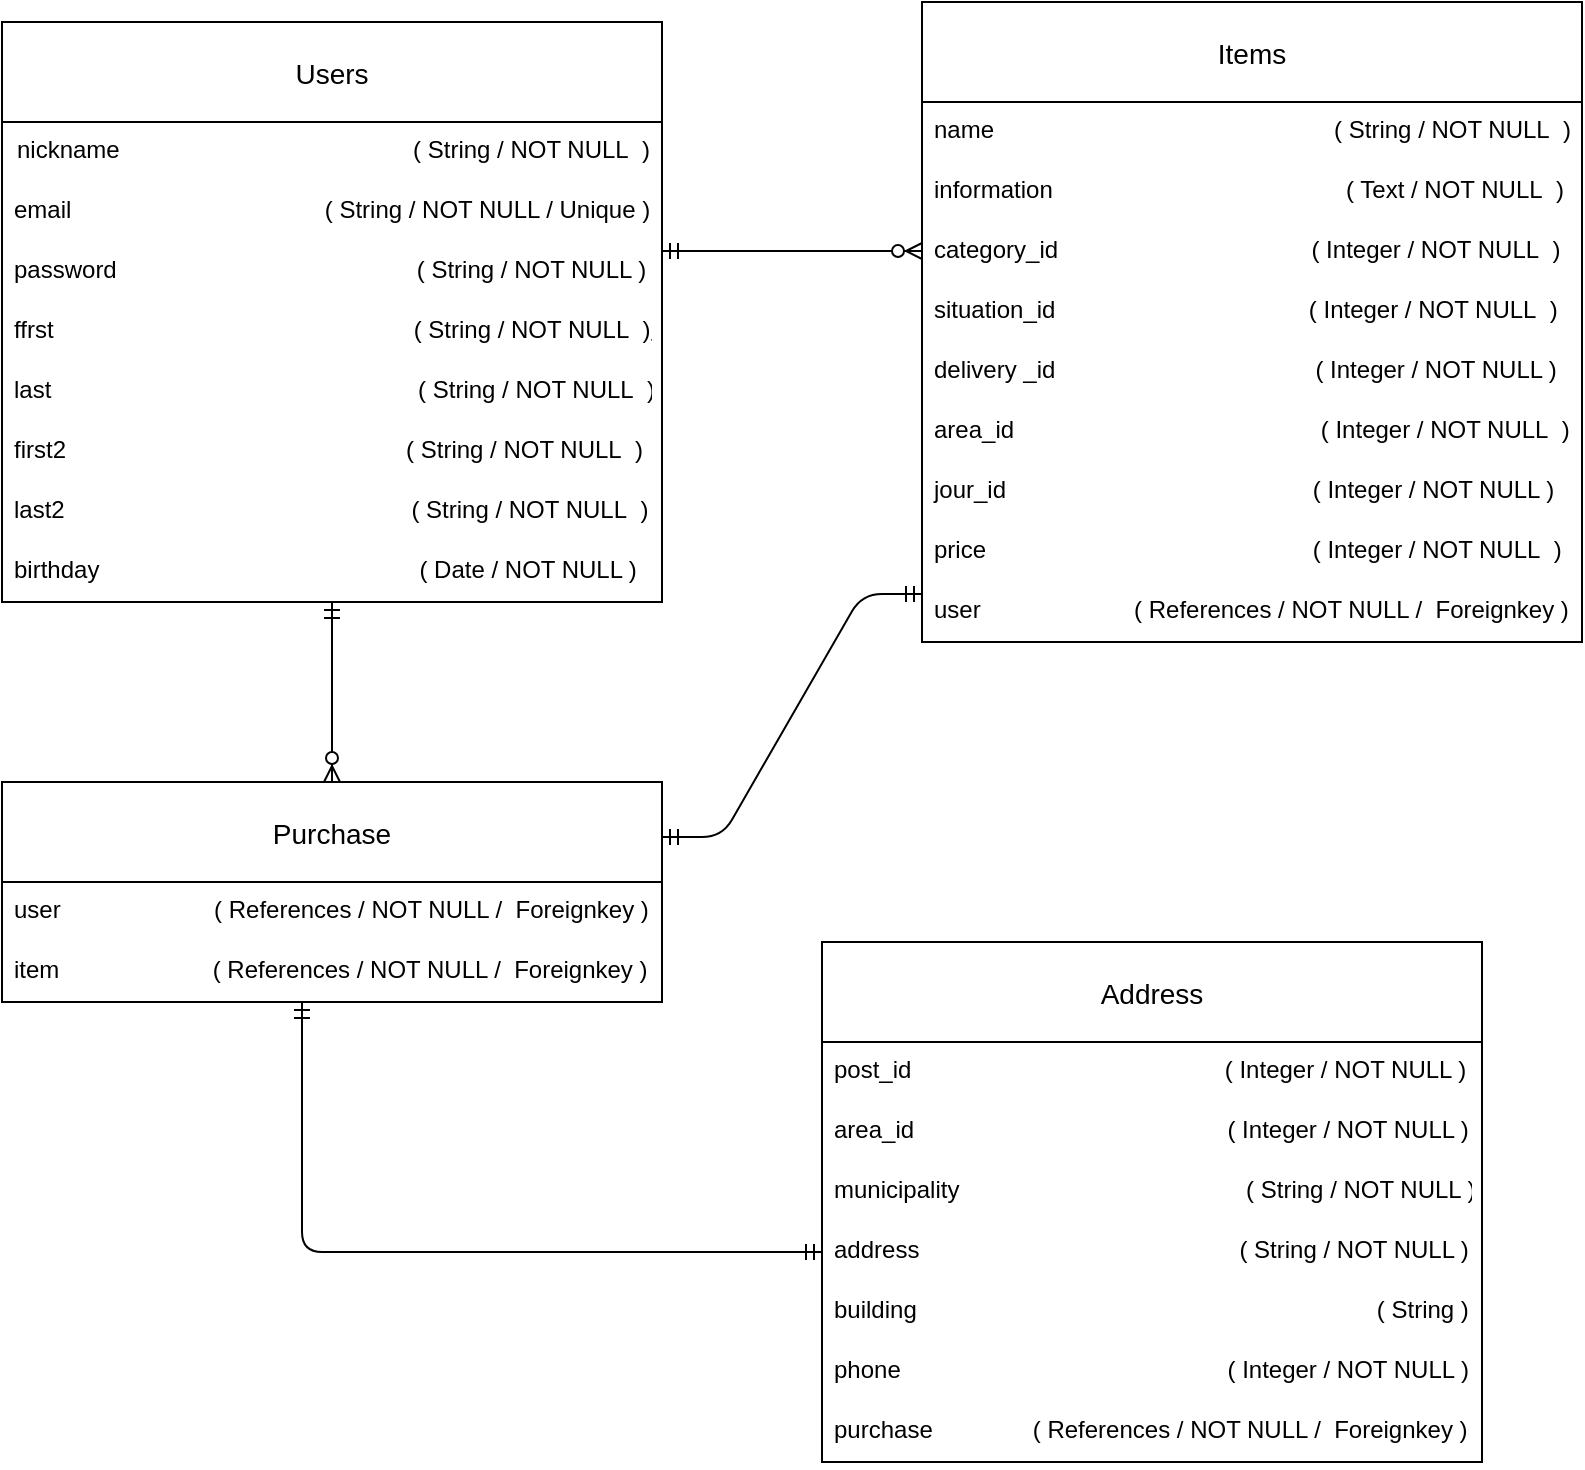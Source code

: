 <mxfile>
    <diagram id="fG6OVuSKnJGN_0vhMZjD" name="ページ1">
        <mxGraphModel dx="359" dy="559" grid="1" gridSize="10" guides="1" tooltips="1" connect="1" arrows="1" fold="1" page="1" pageScale="1" pageWidth="827" pageHeight="1169" math="0" shadow="0">
            <root>
                <mxCell id="0"/>
                <mxCell id="1" parent="0"/>
                <mxCell id="2" value="Users" style="swimlane;fontStyle=0;childLayout=stackLayout;horizontal=1;startSize=50;horizontalStack=0;resizeParent=1;resizeParentMax=0;resizeLast=0;collapsible=1;marginBottom=0;align=center;fontSize=14;" parent="1" vertex="1">
                    <mxGeometry x="20" y="130" width="330" height="290" as="geometry">
                        <mxRectangle x="80" y="150" width="50" height="26" as="alternateBounds"/>
                    </mxGeometry>
                </mxCell>
                <mxCell id="3" value="nickname                                            ( String / NOT NULL  )" style="text;strokeColor=none;fillColor=none;spacingLeft=4;spacingRight=4;overflow=hidden;rotatable=0;points=[[0,0.5],[1,0.5]];portConstraint=eastwest;fontSize=12;align=right;" parent="2" vertex="1">
                    <mxGeometry y="50" width="330" height="30" as="geometry"/>
                </mxCell>
                <mxCell id="4" value="email                                      ( String / NOT NULL / Unique )" style="text;strokeColor=none;fillColor=none;spacingLeft=4;spacingRight=4;overflow=hidden;rotatable=0;points=[[0,0.5],[1,0.5]];portConstraint=eastwest;fontSize=12;" parent="2" vertex="1">
                    <mxGeometry y="80" width="330" height="30" as="geometry"/>
                </mxCell>
                <mxCell id="5" value="password                                             ( String / NOT NULL )" style="text;strokeColor=none;fillColor=none;spacingLeft=4;spacingRight=4;overflow=hidden;rotatable=0;points=[[0,0.5],[1,0.5]];portConstraint=eastwest;fontSize=12;" parent="2" vertex="1">
                    <mxGeometry y="110" width="330" height="30" as="geometry"/>
                </mxCell>
                <mxCell id="16" value="ffrst                                                      ( String / NOT NULL  )」" style="text;strokeColor=none;fillColor=none;spacingLeft=4;spacingRight=4;overflow=hidden;rotatable=0;points=[[0,0.5],[1,0.5]];portConstraint=eastwest;fontSize=12;" parent="2" vertex="1">
                    <mxGeometry y="140" width="330" height="30" as="geometry"/>
                </mxCell>
                <mxCell id="58" value="last                                                       ( String / NOT NULL  )&#10;" style="text;strokeColor=none;fillColor=none;spacingLeft=4;spacingRight=4;overflow=hidden;rotatable=0;points=[[0,0.5],[1,0.5]];portConstraint=eastwest;fontSize=12;" parent="2" vertex="1">
                    <mxGeometry y="170" width="330" height="30" as="geometry"/>
                </mxCell>
                <mxCell id="76" value="first2                                                   ( String / NOT NULL  )" style="text;strokeColor=none;fillColor=none;spacingLeft=4;spacingRight=4;overflow=hidden;rotatable=0;points=[[0,0.5],[1,0.5]];portConstraint=eastwest;fontSize=12;" vertex="1" parent="2">
                    <mxGeometry y="200" width="330" height="30" as="geometry"/>
                </mxCell>
                <mxCell id="77" value="last2                                                    ( String / NOT NULL  )&#10;" style="text;strokeColor=none;fillColor=none;spacingLeft=4;spacingRight=4;overflow=hidden;rotatable=0;points=[[0,0.5],[1,0.5]];portConstraint=eastwest;fontSize=12;" vertex="1" parent="2">
                    <mxGeometry y="230" width="330" height="30" as="geometry"/>
                </mxCell>
                <mxCell id="17" value="birthday                                                ( Date / NOT NULL )" style="text;strokeColor=none;fillColor=none;spacingLeft=4;spacingRight=4;overflow=hidden;rotatable=0;points=[[0,0.5],[1,0.5]];portConstraint=eastwest;fontSize=12;" parent="2" vertex="1">
                    <mxGeometry y="260" width="330" height="30" as="geometry"/>
                </mxCell>
                <mxCell id="8" value="Items" style="swimlane;fontStyle=0;childLayout=stackLayout;horizontal=1;startSize=50;horizontalStack=0;resizeParent=1;resizeParentMax=0;resizeLast=0;collapsible=1;marginBottom=0;align=center;fontSize=14;" parent="1" vertex="1">
                    <mxGeometry x="480" y="120" width="330" height="320" as="geometry">
                        <mxRectangle x="80" y="150" width="50" height="26" as="alternateBounds"/>
                    </mxGeometry>
                </mxCell>
                <mxCell id="10" value="name                                                   ( String / NOT NULL  )" style="text;strokeColor=none;fillColor=none;spacingLeft=4;spacingRight=4;overflow=hidden;rotatable=0;points=[[0,0.5],[1,0.5]];portConstraint=eastwest;fontSize=12;" parent="8" vertex="1">
                    <mxGeometry y="50" width="330" height="30" as="geometry"/>
                </mxCell>
                <mxCell id="11" value="information                                            ( Text / NOT NULL  )&#10;" style="text;strokeColor=none;fillColor=none;spacingLeft=4;spacingRight=4;overflow=hidden;rotatable=0;points=[[0,0.5],[1,0.5]];portConstraint=eastwest;fontSize=12;" parent="8" vertex="1">
                    <mxGeometry y="80" width="330" height="30" as="geometry"/>
                </mxCell>
                <mxCell id="19" value="category_id                                      ( Integer / NOT NULL  )" style="text;strokeColor=none;fillColor=none;spacingLeft=4;spacingRight=4;overflow=hidden;rotatable=0;points=[[0,0.5],[1,0.5]];portConstraint=eastwest;fontSize=12;" parent="8" vertex="1">
                    <mxGeometry y="110" width="330" height="30" as="geometry"/>
                </mxCell>
                <mxCell id="22" value="situation_id                                      ( Integer / NOT NULL  )" style="text;strokeColor=none;fillColor=none;spacingLeft=4;spacingRight=4;overflow=hidden;rotatable=0;points=[[0,0.5],[1,0.5]];portConstraint=eastwest;fontSize=12;" parent="8" vertex="1">
                    <mxGeometry y="140" width="330" height="30" as="geometry"/>
                </mxCell>
                <mxCell id="24" value="delivery _id                                       ( Integer / NOT NULL )" style="text;strokeColor=none;fillColor=none;spacingLeft=4;spacingRight=4;overflow=hidden;rotatable=0;points=[[0,0.5],[1,0.5]];portConstraint=eastwest;fontSize=12;" parent="8" vertex="1">
                    <mxGeometry y="170" width="330" height="30" as="geometry"/>
                </mxCell>
                <mxCell id="25" value="area_id                                              ( Integer / NOT NULL  )" style="text;strokeColor=none;fillColor=none;spacingLeft=4;spacingRight=4;overflow=hidden;rotatable=0;points=[[0,0.5],[1,0.5]];portConstraint=eastwest;fontSize=12;" parent="8" vertex="1">
                    <mxGeometry y="200" width="330" height="30" as="geometry"/>
                </mxCell>
                <mxCell id="26" value="jour_id                                              ( Integer / NOT NULL )" style="text;strokeColor=none;fillColor=none;spacingLeft=4;spacingRight=4;overflow=hidden;rotatable=0;points=[[0,0.5],[1,0.5]];portConstraint=eastwest;fontSize=12;" parent="8" vertex="1">
                    <mxGeometry y="230" width="330" height="30" as="geometry"/>
                </mxCell>
                <mxCell id="27" value="price                                                 ( Integer / NOT NULL  )" style="text;strokeColor=none;fillColor=none;spacingLeft=4;spacingRight=4;overflow=hidden;rotatable=0;points=[[0,0.5],[1,0.5]];portConstraint=eastwest;fontSize=12;" parent="8" vertex="1">
                    <mxGeometry y="260" width="330" height="30" as="geometry"/>
                </mxCell>
                <mxCell id="59" value="user                       ( References / NOT NULL /  Foreignkey )" style="text;strokeColor=none;fillColor=none;spacingLeft=4;spacingRight=4;overflow=hidden;rotatable=0;points=[[0,0.5],[1,0.5]];portConstraint=eastwest;fontSize=12;" parent="8" vertex="1">
                    <mxGeometry y="290" width="330" height="30" as="geometry"/>
                </mxCell>
                <mxCell id="12" value="Address" style="swimlane;fontStyle=0;childLayout=stackLayout;horizontal=1;startSize=50;horizontalStack=0;resizeParent=1;resizeParentMax=0;resizeLast=0;collapsible=1;marginBottom=0;align=center;fontSize=14;" parent="1" vertex="1">
                    <mxGeometry x="430" y="590" width="330" height="260" as="geometry">
                        <mxRectangle x="80" y="150" width="50" height="26" as="alternateBounds"/>
                    </mxGeometry>
                </mxCell>
                <mxCell id="30" value="post_id                                               ( Integer / NOT NULL )" style="text;strokeColor=none;fillColor=none;spacingLeft=4;spacingRight=4;overflow=hidden;rotatable=0;points=[[0,0.5],[1,0.5]];portConstraint=eastwest;fontSize=12;" parent="12" vertex="1">
                    <mxGeometry y="50" width="330" height="30" as="geometry"/>
                </mxCell>
                <mxCell id="31" value="area_id                                               ( Integer / NOT NULL )" style="text;strokeColor=none;fillColor=none;spacingLeft=4;spacingRight=4;overflow=hidden;rotatable=0;points=[[0,0.5],[1,0.5]];portConstraint=eastwest;fontSize=12;" parent="12" vertex="1">
                    <mxGeometry y="80" width="330" height="30" as="geometry"/>
                </mxCell>
                <mxCell id="32" value="municipality                                           ( String / NOT NULL )" style="text;strokeColor=none;fillColor=none;spacingLeft=4;spacingRight=4;overflow=hidden;rotatable=0;points=[[0,0.5],[1,0.5]];portConstraint=eastwest;fontSize=12;" parent="12" vertex="1">
                    <mxGeometry y="110" width="330" height="30" as="geometry"/>
                </mxCell>
                <mxCell id="34" value="address                                                ( String / NOT NULL )&#10;" style="text;strokeColor=none;fillColor=none;spacingLeft=4;spacingRight=4;overflow=hidden;rotatable=0;points=[[0,0.5],[1,0.5]];portConstraint=eastwest;fontSize=12;" parent="12" vertex="1">
                    <mxGeometry y="140" width="330" height="30" as="geometry"/>
                </mxCell>
                <mxCell id="35" value="building                                                                     ( String )&#10;" style="text;strokeColor=none;fillColor=none;spacingLeft=4;spacingRight=4;overflow=hidden;rotatable=0;points=[[0,0.5],[1,0.5]];portConstraint=eastwest;fontSize=12;" parent="12" vertex="1">
                    <mxGeometry y="170" width="330" height="30" as="geometry"/>
                </mxCell>
                <mxCell id="36" value="phone                                                 ( Integer / NOT NULL )" style="text;strokeColor=none;fillColor=none;spacingLeft=4;spacingRight=4;overflow=hidden;rotatable=0;points=[[0,0.5],[1,0.5]];portConstraint=eastwest;fontSize=12;" parent="12" vertex="1">
                    <mxGeometry y="200" width="330" height="30" as="geometry"/>
                </mxCell>
                <mxCell id="75" value="purchase               ( References / NOT NULL /  Foreignkey )" style="text;strokeColor=none;fillColor=none;spacingLeft=4;spacingRight=4;overflow=hidden;rotatable=0;points=[[0,0.5],[1,0.5]];portConstraint=eastwest;fontSize=12;" parent="12" vertex="1">
                    <mxGeometry y="230" width="330" height="30" as="geometry"/>
                </mxCell>
                <mxCell id="52" value="" style="fontSize=12;html=1;endArrow=ERzeroToMany;startArrow=ERmandOne;rounded=0;strokeColor=default;" parent="1" edge="1">
                    <mxGeometry width="100" height="100" relative="1" as="geometry">
                        <mxPoint x="350" y="244.5" as="sourcePoint"/>
                        <mxPoint x="480" y="244.5" as="targetPoint"/>
                    </mxGeometry>
                </mxCell>
                <mxCell id="60" value="Purchase" style="swimlane;fontStyle=0;childLayout=stackLayout;horizontal=1;startSize=50;horizontalStack=0;resizeParent=1;resizeParentMax=0;resizeLast=0;collapsible=1;marginBottom=0;align=center;fontSize=14;" parent="1" vertex="1">
                    <mxGeometry x="20" y="510" width="330" height="110" as="geometry">
                        <mxRectangle x="80" y="150" width="50" height="26" as="alternateBounds"/>
                    </mxGeometry>
                </mxCell>
                <mxCell id="70" value="user                       ( References / NOT NULL /  Foreignkey )" style="text;strokeColor=none;fillColor=none;spacingLeft=4;spacingRight=4;overflow=hidden;rotatable=0;points=[[0,0.5],[1,0.5]];portConstraint=eastwest;fontSize=12;" parent="60" vertex="1">
                    <mxGeometry y="50" width="330" height="30" as="geometry"/>
                </mxCell>
                <mxCell id="74" value="item                       ( References / NOT NULL /  Foreignkey )" style="text;strokeColor=none;fillColor=none;spacingLeft=4;spacingRight=4;overflow=hidden;rotatable=0;points=[[0,0.5],[1,0.5]];portConstraint=eastwest;fontSize=12;" parent="60" vertex="1">
                    <mxGeometry y="80" width="330" height="30" as="geometry"/>
                </mxCell>
                <mxCell id="71" value="" style="fontSize=12;html=1;endArrow=ERzeroToMany;startArrow=ERmandOne;rounded=0;strokeColor=default;entryX=0.5;entryY=0;entryDx=0;entryDy=0;" parent="1" source="17" target="60" edge="1">
                    <mxGeometry width="100" height="100" relative="1" as="geometry">
                        <mxPoint x="210" y="410" as="sourcePoint"/>
                        <mxPoint x="340" y="410" as="targetPoint"/>
                    </mxGeometry>
                </mxCell>
                <mxCell id="72" value="" style="edgeStyle=entityRelationEdgeStyle;fontSize=12;html=1;endArrow=ERmandOne;startArrow=ERmandOne;exitX=1;exitY=0.25;exitDx=0;exitDy=0;" parent="1" source="60" edge="1">
                    <mxGeometry width="100" height="100" relative="1" as="geometry">
                        <mxPoint x="370" y="620" as="sourcePoint"/>
                        <mxPoint x="480" y="416" as="targetPoint"/>
                    </mxGeometry>
                </mxCell>
                <mxCell id="73" value="" style="edgeStyle=orthogonalEdgeStyle;fontSize=12;html=1;endArrow=ERmandOne;startArrow=ERmandOne;entryX=0;entryY=0.5;entryDx=0;entryDy=0;" parent="1" target="34" edge="1">
                    <mxGeometry width="100" height="100" relative="1" as="geometry">
                        <mxPoint x="170" y="620" as="sourcePoint"/>
                        <mxPoint x="300" y="660" as="targetPoint"/>
                        <Array as="points">
                            <mxPoint x="170" y="745"/>
                        </Array>
                    </mxGeometry>
                </mxCell>
            </root>
        </mxGraphModel>
    </diagram>
</mxfile>